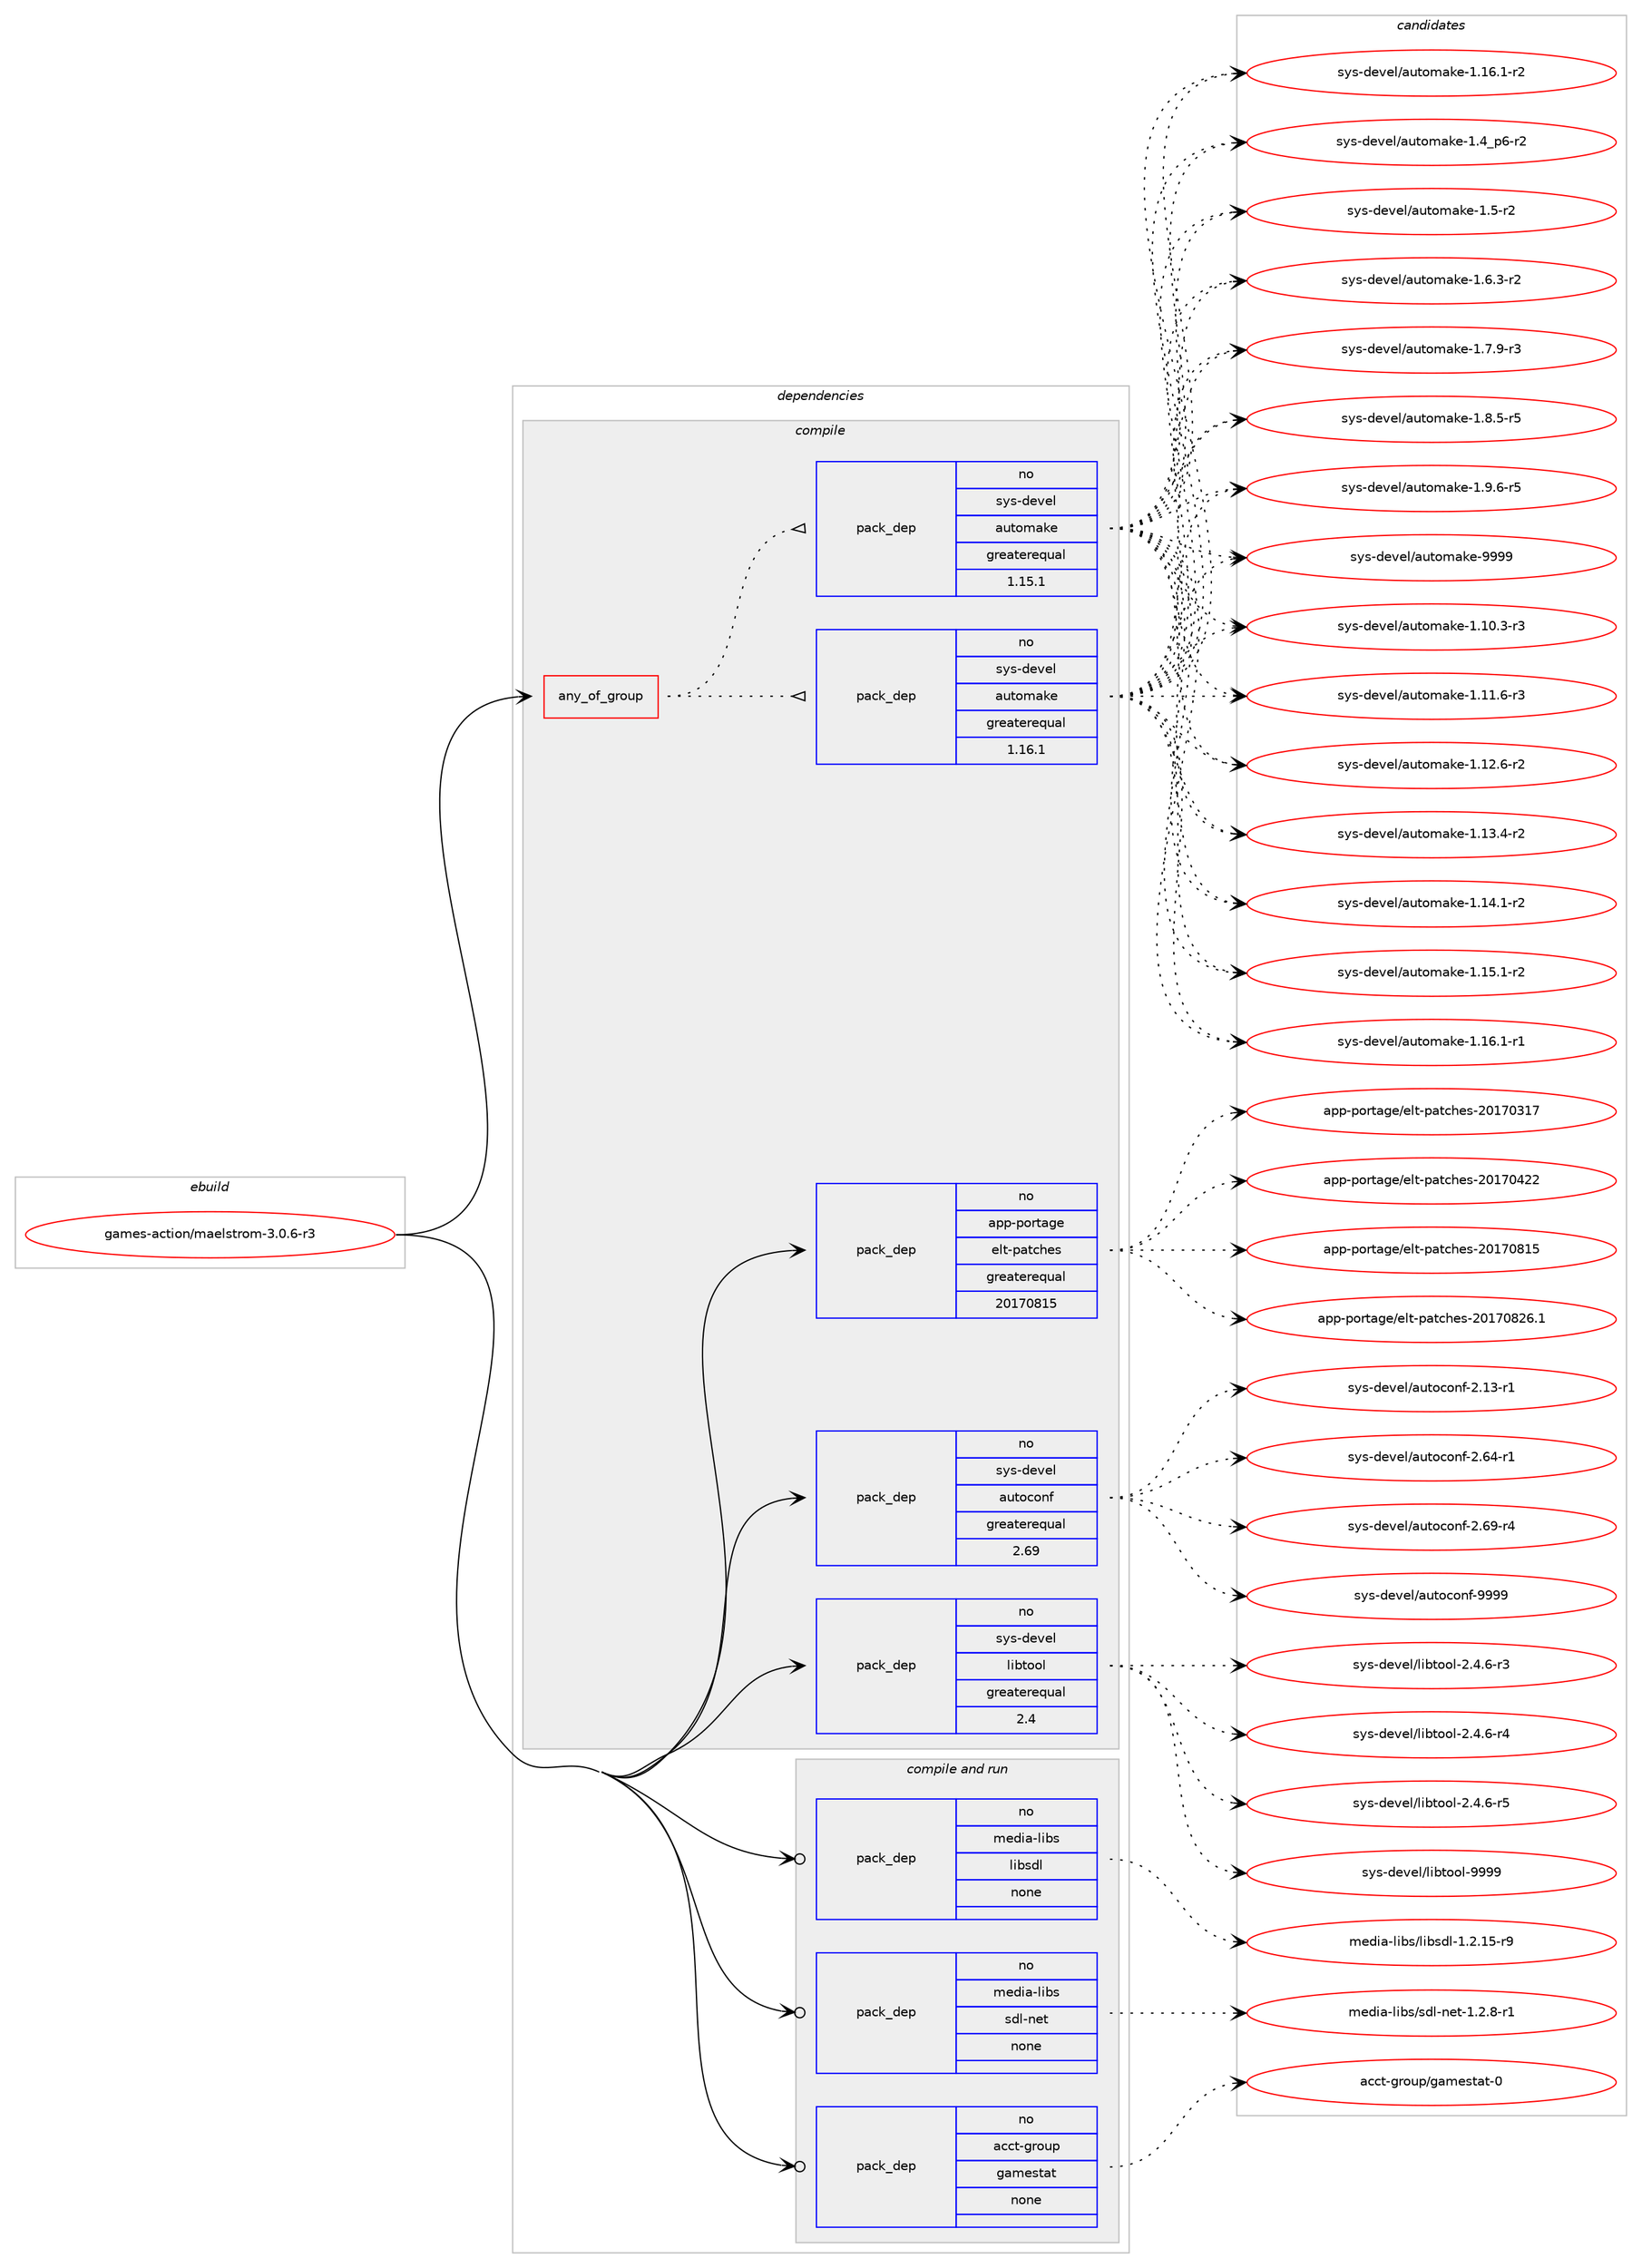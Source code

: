 digraph prolog {

# *************
# Graph options
# *************

newrank=true;
concentrate=true;
compound=true;
graph [rankdir=LR,fontname=Helvetica,fontsize=10,ranksep=1.5];#, ranksep=2.5, nodesep=0.2];
edge  [arrowhead=vee];
node  [fontname=Helvetica,fontsize=10];

# **********
# The ebuild
# **********

subgraph cluster_leftcol {
color=gray;
rank=same;
label=<<i>ebuild</i>>;
id [label="games-action/maelstrom-3.0.6-r3", color=red, width=4, href="../games-action/maelstrom-3.0.6-r3.svg"];
}

# ****************
# The dependencies
# ****************

subgraph cluster_midcol {
color=gray;
label=<<i>dependencies</i>>;
subgraph cluster_compile {
fillcolor="#eeeeee";
style=filled;
label=<<i>compile</i>>;
subgraph any11871 {
dependency735960 [label=<<TABLE BORDER="0" CELLBORDER="1" CELLSPACING="0" CELLPADDING="4"><TR><TD CELLPADDING="10">any_of_group</TD></TR></TABLE>>, shape=none, color=red];subgraph pack539577 {
dependency735961 [label=<<TABLE BORDER="0" CELLBORDER="1" CELLSPACING="0" CELLPADDING="4" WIDTH="220"><TR><TD ROWSPAN="6" CELLPADDING="30">pack_dep</TD></TR><TR><TD WIDTH="110">no</TD></TR><TR><TD>sys-devel</TD></TR><TR><TD>automake</TD></TR><TR><TD>greaterequal</TD></TR><TR><TD>1.16.1</TD></TR></TABLE>>, shape=none, color=blue];
}
dependency735960:e -> dependency735961:w [weight=20,style="dotted",arrowhead="oinv"];
subgraph pack539578 {
dependency735962 [label=<<TABLE BORDER="0" CELLBORDER="1" CELLSPACING="0" CELLPADDING="4" WIDTH="220"><TR><TD ROWSPAN="6" CELLPADDING="30">pack_dep</TD></TR><TR><TD WIDTH="110">no</TD></TR><TR><TD>sys-devel</TD></TR><TR><TD>automake</TD></TR><TR><TD>greaterequal</TD></TR><TR><TD>1.15.1</TD></TR></TABLE>>, shape=none, color=blue];
}
dependency735960:e -> dependency735962:w [weight=20,style="dotted",arrowhead="oinv"];
}
id:e -> dependency735960:w [weight=20,style="solid",arrowhead="vee"];
subgraph pack539579 {
dependency735963 [label=<<TABLE BORDER="0" CELLBORDER="1" CELLSPACING="0" CELLPADDING="4" WIDTH="220"><TR><TD ROWSPAN="6" CELLPADDING="30">pack_dep</TD></TR><TR><TD WIDTH="110">no</TD></TR><TR><TD>app-portage</TD></TR><TR><TD>elt-patches</TD></TR><TR><TD>greaterequal</TD></TR><TR><TD>20170815</TD></TR></TABLE>>, shape=none, color=blue];
}
id:e -> dependency735963:w [weight=20,style="solid",arrowhead="vee"];
subgraph pack539580 {
dependency735964 [label=<<TABLE BORDER="0" CELLBORDER="1" CELLSPACING="0" CELLPADDING="4" WIDTH="220"><TR><TD ROWSPAN="6" CELLPADDING="30">pack_dep</TD></TR><TR><TD WIDTH="110">no</TD></TR><TR><TD>sys-devel</TD></TR><TR><TD>autoconf</TD></TR><TR><TD>greaterequal</TD></TR><TR><TD>2.69</TD></TR></TABLE>>, shape=none, color=blue];
}
id:e -> dependency735964:w [weight=20,style="solid",arrowhead="vee"];
subgraph pack539581 {
dependency735965 [label=<<TABLE BORDER="0" CELLBORDER="1" CELLSPACING="0" CELLPADDING="4" WIDTH="220"><TR><TD ROWSPAN="6" CELLPADDING="30">pack_dep</TD></TR><TR><TD WIDTH="110">no</TD></TR><TR><TD>sys-devel</TD></TR><TR><TD>libtool</TD></TR><TR><TD>greaterequal</TD></TR><TR><TD>2.4</TD></TR></TABLE>>, shape=none, color=blue];
}
id:e -> dependency735965:w [weight=20,style="solid",arrowhead="vee"];
}
subgraph cluster_compileandrun {
fillcolor="#eeeeee";
style=filled;
label=<<i>compile and run</i>>;
subgraph pack539582 {
dependency735966 [label=<<TABLE BORDER="0" CELLBORDER="1" CELLSPACING="0" CELLPADDING="4" WIDTH="220"><TR><TD ROWSPAN="6" CELLPADDING="30">pack_dep</TD></TR><TR><TD WIDTH="110">no</TD></TR><TR><TD>acct-group</TD></TR><TR><TD>gamestat</TD></TR><TR><TD>none</TD></TR><TR><TD></TD></TR></TABLE>>, shape=none, color=blue];
}
id:e -> dependency735966:w [weight=20,style="solid",arrowhead="odotvee"];
subgraph pack539583 {
dependency735967 [label=<<TABLE BORDER="0" CELLBORDER="1" CELLSPACING="0" CELLPADDING="4" WIDTH="220"><TR><TD ROWSPAN="6" CELLPADDING="30">pack_dep</TD></TR><TR><TD WIDTH="110">no</TD></TR><TR><TD>media-libs</TD></TR><TR><TD>libsdl</TD></TR><TR><TD>none</TD></TR><TR><TD></TD></TR></TABLE>>, shape=none, color=blue];
}
id:e -> dependency735967:w [weight=20,style="solid",arrowhead="odotvee"];
subgraph pack539584 {
dependency735968 [label=<<TABLE BORDER="0" CELLBORDER="1" CELLSPACING="0" CELLPADDING="4" WIDTH="220"><TR><TD ROWSPAN="6" CELLPADDING="30">pack_dep</TD></TR><TR><TD WIDTH="110">no</TD></TR><TR><TD>media-libs</TD></TR><TR><TD>sdl-net</TD></TR><TR><TD>none</TD></TR><TR><TD></TD></TR></TABLE>>, shape=none, color=blue];
}
id:e -> dependency735968:w [weight=20,style="solid",arrowhead="odotvee"];
}
subgraph cluster_run {
fillcolor="#eeeeee";
style=filled;
label=<<i>run</i>>;
}
}

# **************
# The candidates
# **************

subgraph cluster_choices {
rank=same;
color=gray;
label=<<i>candidates</i>>;

subgraph choice539577 {
color=black;
nodesep=1;
choice11512111545100101118101108479711711611110997107101454946494846514511451 [label="sys-devel/automake-1.10.3-r3", color=red, width=4,href="../sys-devel/automake-1.10.3-r3.svg"];
choice11512111545100101118101108479711711611110997107101454946494946544511451 [label="sys-devel/automake-1.11.6-r3", color=red, width=4,href="../sys-devel/automake-1.11.6-r3.svg"];
choice11512111545100101118101108479711711611110997107101454946495046544511450 [label="sys-devel/automake-1.12.6-r2", color=red, width=4,href="../sys-devel/automake-1.12.6-r2.svg"];
choice11512111545100101118101108479711711611110997107101454946495146524511450 [label="sys-devel/automake-1.13.4-r2", color=red, width=4,href="../sys-devel/automake-1.13.4-r2.svg"];
choice11512111545100101118101108479711711611110997107101454946495246494511450 [label="sys-devel/automake-1.14.1-r2", color=red, width=4,href="../sys-devel/automake-1.14.1-r2.svg"];
choice11512111545100101118101108479711711611110997107101454946495346494511450 [label="sys-devel/automake-1.15.1-r2", color=red, width=4,href="../sys-devel/automake-1.15.1-r2.svg"];
choice11512111545100101118101108479711711611110997107101454946495446494511449 [label="sys-devel/automake-1.16.1-r1", color=red, width=4,href="../sys-devel/automake-1.16.1-r1.svg"];
choice11512111545100101118101108479711711611110997107101454946495446494511450 [label="sys-devel/automake-1.16.1-r2", color=red, width=4,href="../sys-devel/automake-1.16.1-r2.svg"];
choice115121115451001011181011084797117116111109971071014549465295112544511450 [label="sys-devel/automake-1.4_p6-r2", color=red, width=4,href="../sys-devel/automake-1.4_p6-r2.svg"];
choice11512111545100101118101108479711711611110997107101454946534511450 [label="sys-devel/automake-1.5-r2", color=red, width=4,href="../sys-devel/automake-1.5-r2.svg"];
choice115121115451001011181011084797117116111109971071014549465446514511450 [label="sys-devel/automake-1.6.3-r2", color=red, width=4,href="../sys-devel/automake-1.6.3-r2.svg"];
choice115121115451001011181011084797117116111109971071014549465546574511451 [label="sys-devel/automake-1.7.9-r3", color=red, width=4,href="../sys-devel/automake-1.7.9-r3.svg"];
choice115121115451001011181011084797117116111109971071014549465646534511453 [label="sys-devel/automake-1.8.5-r5", color=red, width=4,href="../sys-devel/automake-1.8.5-r5.svg"];
choice115121115451001011181011084797117116111109971071014549465746544511453 [label="sys-devel/automake-1.9.6-r5", color=red, width=4,href="../sys-devel/automake-1.9.6-r5.svg"];
choice115121115451001011181011084797117116111109971071014557575757 [label="sys-devel/automake-9999", color=red, width=4,href="../sys-devel/automake-9999.svg"];
dependency735961:e -> choice11512111545100101118101108479711711611110997107101454946494846514511451:w [style=dotted,weight="100"];
dependency735961:e -> choice11512111545100101118101108479711711611110997107101454946494946544511451:w [style=dotted,weight="100"];
dependency735961:e -> choice11512111545100101118101108479711711611110997107101454946495046544511450:w [style=dotted,weight="100"];
dependency735961:e -> choice11512111545100101118101108479711711611110997107101454946495146524511450:w [style=dotted,weight="100"];
dependency735961:e -> choice11512111545100101118101108479711711611110997107101454946495246494511450:w [style=dotted,weight="100"];
dependency735961:e -> choice11512111545100101118101108479711711611110997107101454946495346494511450:w [style=dotted,weight="100"];
dependency735961:e -> choice11512111545100101118101108479711711611110997107101454946495446494511449:w [style=dotted,weight="100"];
dependency735961:e -> choice11512111545100101118101108479711711611110997107101454946495446494511450:w [style=dotted,weight="100"];
dependency735961:e -> choice115121115451001011181011084797117116111109971071014549465295112544511450:w [style=dotted,weight="100"];
dependency735961:e -> choice11512111545100101118101108479711711611110997107101454946534511450:w [style=dotted,weight="100"];
dependency735961:e -> choice115121115451001011181011084797117116111109971071014549465446514511450:w [style=dotted,weight="100"];
dependency735961:e -> choice115121115451001011181011084797117116111109971071014549465546574511451:w [style=dotted,weight="100"];
dependency735961:e -> choice115121115451001011181011084797117116111109971071014549465646534511453:w [style=dotted,weight="100"];
dependency735961:e -> choice115121115451001011181011084797117116111109971071014549465746544511453:w [style=dotted,weight="100"];
dependency735961:e -> choice115121115451001011181011084797117116111109971071014557575757:w [style=dotted,weight="100"];
}
subgraph choice539578 {
color=black;
nodesep=1;
choice11512111545100101118101108479711711611110997107101454946494846514511451 [label="sys-devel/automake-1.10.3-r3", color=red, width=4,href="../sys-devel/automake-1.10.3-r3.svg"];
choice11512111545100101118101108479711711611110997107101454946494946544511451 [label="sys-devel/automake-1.11.6-r3", color=red, width=4,href="../sys-devel/automake-1.11.6-r3.svg"];
choice11512111545100101118101108479711711611110997107101454946495046544511450 [label="sys-devel/automake-1.12.6-r2", color=red, width=4,href="../sys-devel/automake-1.12.6-r2.svg"];
choice11512111545100101118101108479711711611110997107101454946495146524511450 [label="sys-devel/automake-1.13.4-r2", color=red, width=4,href="../sys-devel/automake-1.13.4-r2.svg"];
choice11512111545100101118101108479711711611110997107101454946495246494511450 [label="sys-devel/automake-1.14.1-r2", color=red, width=4,href="../sys-devel/automake-1.14.1-r2.svg"];
choice11512111545100101118101108479711711611110997107101454946495346494511450 [label="sys-devel/automake-1.15.1-r2", color=red, width=4,href="../sys-devel/automake-1.15.1-r2.svg"];
choice11512111545100101118101108479711711611110997107101454946495446494511449 [label="sys-devel/automake-1.16.1-r1", color=red, width=4,href="../sys-devel/automake-1.16.1-r1.svg"];
choice11512111545100101118101108479711711611110997107101454946495446494511450 [label="sys-devel/automake-1.16.1-r2", color=red, width=4,href="../sys-devel/automake-1.16.1-r2.svg"];
choice115121115451001011181011084797117116111109971071014549465295112544511450 [label="sys-devel/automake-1.4_p6-r2", color=red, width=4,href="../sys-devel/automake-1.4_p6-r2.svg"];
choice11512111545100101118101108479711711611110997107101454946534511450 [label="sys-devel/automake-1.5-r2", color=red, width=4,href="../sys-devel/automake-1.5-r2.svg"];
choice115121115451001011181011084797117116111109971071014549465446514511450 [label="sys-devel/automake-1.6.3-r2", color=red, width=4,href="../sys-devel/automake-1.6.3-r2.svg"];
choice115121115451001011181011084797117116111109971071014549465546574511451 [label="sys-devel/automake-1.7.9-r3", color=red, width=4,href="../sys-devel/automake-1.7.9-r3.svg"];
choice115121115451001011181011084797117116111109971071014549465646534511453 [label="sys-devel/automake-1.8.5-r5", color=red, width=4,href="../sys-devel/automake-1.8.5-r5.svg"];
choice115121115451001011181011084797117116111109971071014549465746544511453 [label="sys-devel/automake-1.9.6-r5", color=red, width=4,href="../sys-devel/automake-1.9.6-r5.svg"];
choice115121115451001011181011084797117116111109971071014557575757 [label="sys-devel/automake-9999", color=red, width=4,href="../sys-devel/automake-9999.svg"];
dependency735962:e -> choice11512111545100101118101108479711711611110997107101454946494846514511451:w [style=dotted,weight="100"];
dependency735962:e -> choice11512111545100101118101108479711711611110997107101454946494946544511451:w [style=dotted,weight="100"];
dependency735962:e -> choice11512111545100101118101108479711711611110997107101454946495046544511450:w [style=dotted,weight="100"];
dependency735962:e -> choice11512111545100101118101108479711711611110997107101454946495146524511450:w [style=dotted,weight="100"];
dependency735962:e -> choice11512111545100101118101108479711711611110997107101454946495246494511450:w [style=dotted,weight="100"];
dependency735962:e -> choice11512111545100101118101108479711711611110997107101454946495346494511450:w [style=dotted,weight="100"];
dependency735962:e -> choice11512111545100101118101108479711711611110997107101454946495446494511449:w [style=dotted,weight="100"];
dependency735962:e -> choice11512111545100101118101108479711711611110997107101454946495446494511450:w [style=dotted,weight="100"];
dependency735962:e -> choice115121115451001011181011084797117116111109971071014549465295112544511450:w [style=dotted,weight="100"];
dependency735962:e -> choice11512111545100101118101108479711711611110997107101454946534511450:w [style=dotted,weight="100"];
dependency735962:e -> choice115121115451001011181011084797117116111109971071014549465446514511450:w [style=dotted,weight="100"];
dependency735962:e -> choice115121115451001011181011084797117116111109971071014549465546574511451:w [style=dotted,weight="100"];
dependency735962:e -> choice115121115451001011181011084797117116111109971071014549465646534511453:w [style=dotted,weight="100"];
dependency735962:e -> choice115121115451001011181011084797117116111109971071014549465746544511453:w [style=dotted,weight="100"];
dependency735962:e -> choice115121115451001011181011084797117116111109971071014557575757:w [style=dotted,weight="100"];
}
subgraph choice539579 {
color=black;
nodesep=1;
choice97112112451121111141169710310147101108116451129711699104101115455048495548514955 [label="app-portage/elt-patches-20170317", color=red, width=4,href="../app-portage/elt-patches-20170317.svg"];
choice97112112451121111141169710310147101108116451129711699104101115455048495548525050 [label="app-portage/elt-patches-20170422", color=red, width=4,href="../app-portage/elt-patches-20170422.svg"];
choice97112112451121111141169710310147101108116451129711699104101115455048495548564953 [label="app-portage/elt-patches-20170815", color=red, width=4,href="../app-portage/elt-patches-20170815.svg"];
choice971121124511211111411697103101471011081164511297116991041011154550484955485650544649 [label="app-portage/elt-patches-20170826.1", color=red, width=4,href="../app-portage/elt-patches-20170826.1.svg"];
dependency735963:e -> choice97112112451121111141169710310147101108116451129711699104101115455048495548514955:w [style=dotted,weight="100"];
dependency735963:e -> choice97112112451121111141169710310147101108116451129711699104101115455048495548525050:w [style=dotted,weight="100"];
dependency735963:e -> choice97112112451121111141169710310147101108116451129711699104101115455048495548564953:w [style=dotted,weight="100"];
dependency735963:e -> choice971121124511211111411697103101471011081164511297116991041011154550484955485650544649:w [style=dotted,weight="100"];
}
subgraph choice539580 {
color=black;
nodesep=1;
choice1151211154510010111810110847971171161119911111010245504649514511449 [label="sys-devel/autoconf-2.13-r1", color=red, width=4,href="../sys-devel/autoconf-2.13-r1.svg"];
choice1151211154510010111810110847971171161119911111010245504654524511449 [label="sys-devel/autoconf-2.64-r1", color=red, width=4,href="../sys-devel/autoconf-2.64-r1.svg"];
choice1151211154510010111810110847971171161119911111010245504654574511452 [label="sys-devel/autoconf-2.69-r4", color=red, width=4,href="../sys-devel/autoconf-2.69-r4.svg"];
choice115121115451001011181011084797117116111991111101024557575757 [label="sys-devel/autoconf-9999", color=red, width=4,href="../sys-devel/autoconf-9999.svg"];
dependency735964:e -> choice1151211154510010111810110847971171161119911111010245504649514511449:w [style=dotted,weight="100"];
dependency735964:e -> choice1151211154510010111810110847971171161119911111010245504654524511449:w [style=dotted,weight="100"];
dependency735964:e -> choice1151211154510010111810110847971171161119911111010245504654574511452:w [style=dotted,weight="100"];
dependency735964:e -> choice115121115451001011181011084797117116111991111101024557575757:w [style=dotted,weight="100"];
}
subgraph choice539581 {
color=black;
nodesep=1;
choice1151211154510010111810110847108105981161111111084550465246544511451 [label="sys-devel/libtool-2.4.6-r3", color=red, width=4,href="../sys-devel/libtool-2.4.6-r3.svg"];
choice1151211154510010111810110847108105981161111111084550465246544511452 [label="sys-devel/libtool-2.4.6-r4", color=red, width=4,href="../sys-devel/libtool-2.4.6-r4.svg"];
choice1151211154510010111810110847108105981161111111084550465246544511453 [label="sys-devel/libtool-2.4.6-r5", color=red, width=4,href="../sys-devel/libtool-2.4.6-r5.svg"];
choice1151211154510010111810110847108105981161111111084557575757 [label="sys-devel/libtool-9999", color=red, width=4,href="../sys-devel/libtool-9999.svg"];
dependency735965:e -> choice1151211154510010111810110847108105981161111111084550465246544511451:w [style=dotted,weight="100"];
dependency735965:e -> choice1151211154510010111810110847108105981161111111084550465246544511452:w [style=dotted,weight="100"];
dependency735965:e -> choice1151211154510010111810110847108105981161111111084550465246544511453:w [style=dotted,weight="100"];
dependency735965:e -> choice1151211154510010111810110847108105981161111111084557575757:w [style=dotted,weight="100"];
}
subgraph choice539582 {
color=black;
nodesep=1;
choice979999116451031141111171124710397109101115116971164548 [label="acct-group/gamestat-0", color=red, width=4,href="../acct-group/gamestat-0.svg"];
dependency735966:e -> choice979999116451031141111171124710397109101115116971164548:w [style=dotted,weight="100"];
}
subgraph choice539583 {
color=black;
nodesep=1;
choice1091011001059745108105981154710810598115100108454946504649534511457 [label="media-libs/libsdl-1.2.15-r9", color=red, width=4,href="../media-libs/libsdl-1.2.15-r9.svg"];
dependency735967:e -> choice1091011001059745108105981154710810598115100108454946504649534511457:w [style=dotted,weight="100"];
}
subgraph choice539584 {
color=black;
nodesep=1;
choice10910110010597451081059811547115100108451101011164549465046564511449 [label="media-libs/sdl-net-1.2.8-r1", color=red, width=4,href="../media-libs/sdl-net-1.2.8-r1.svg"];
dependency735968:e -> choice10910110010597451081059811547115100108451101011164549465046564511449:w [style=dotted,weight="100"];
}
}

}
